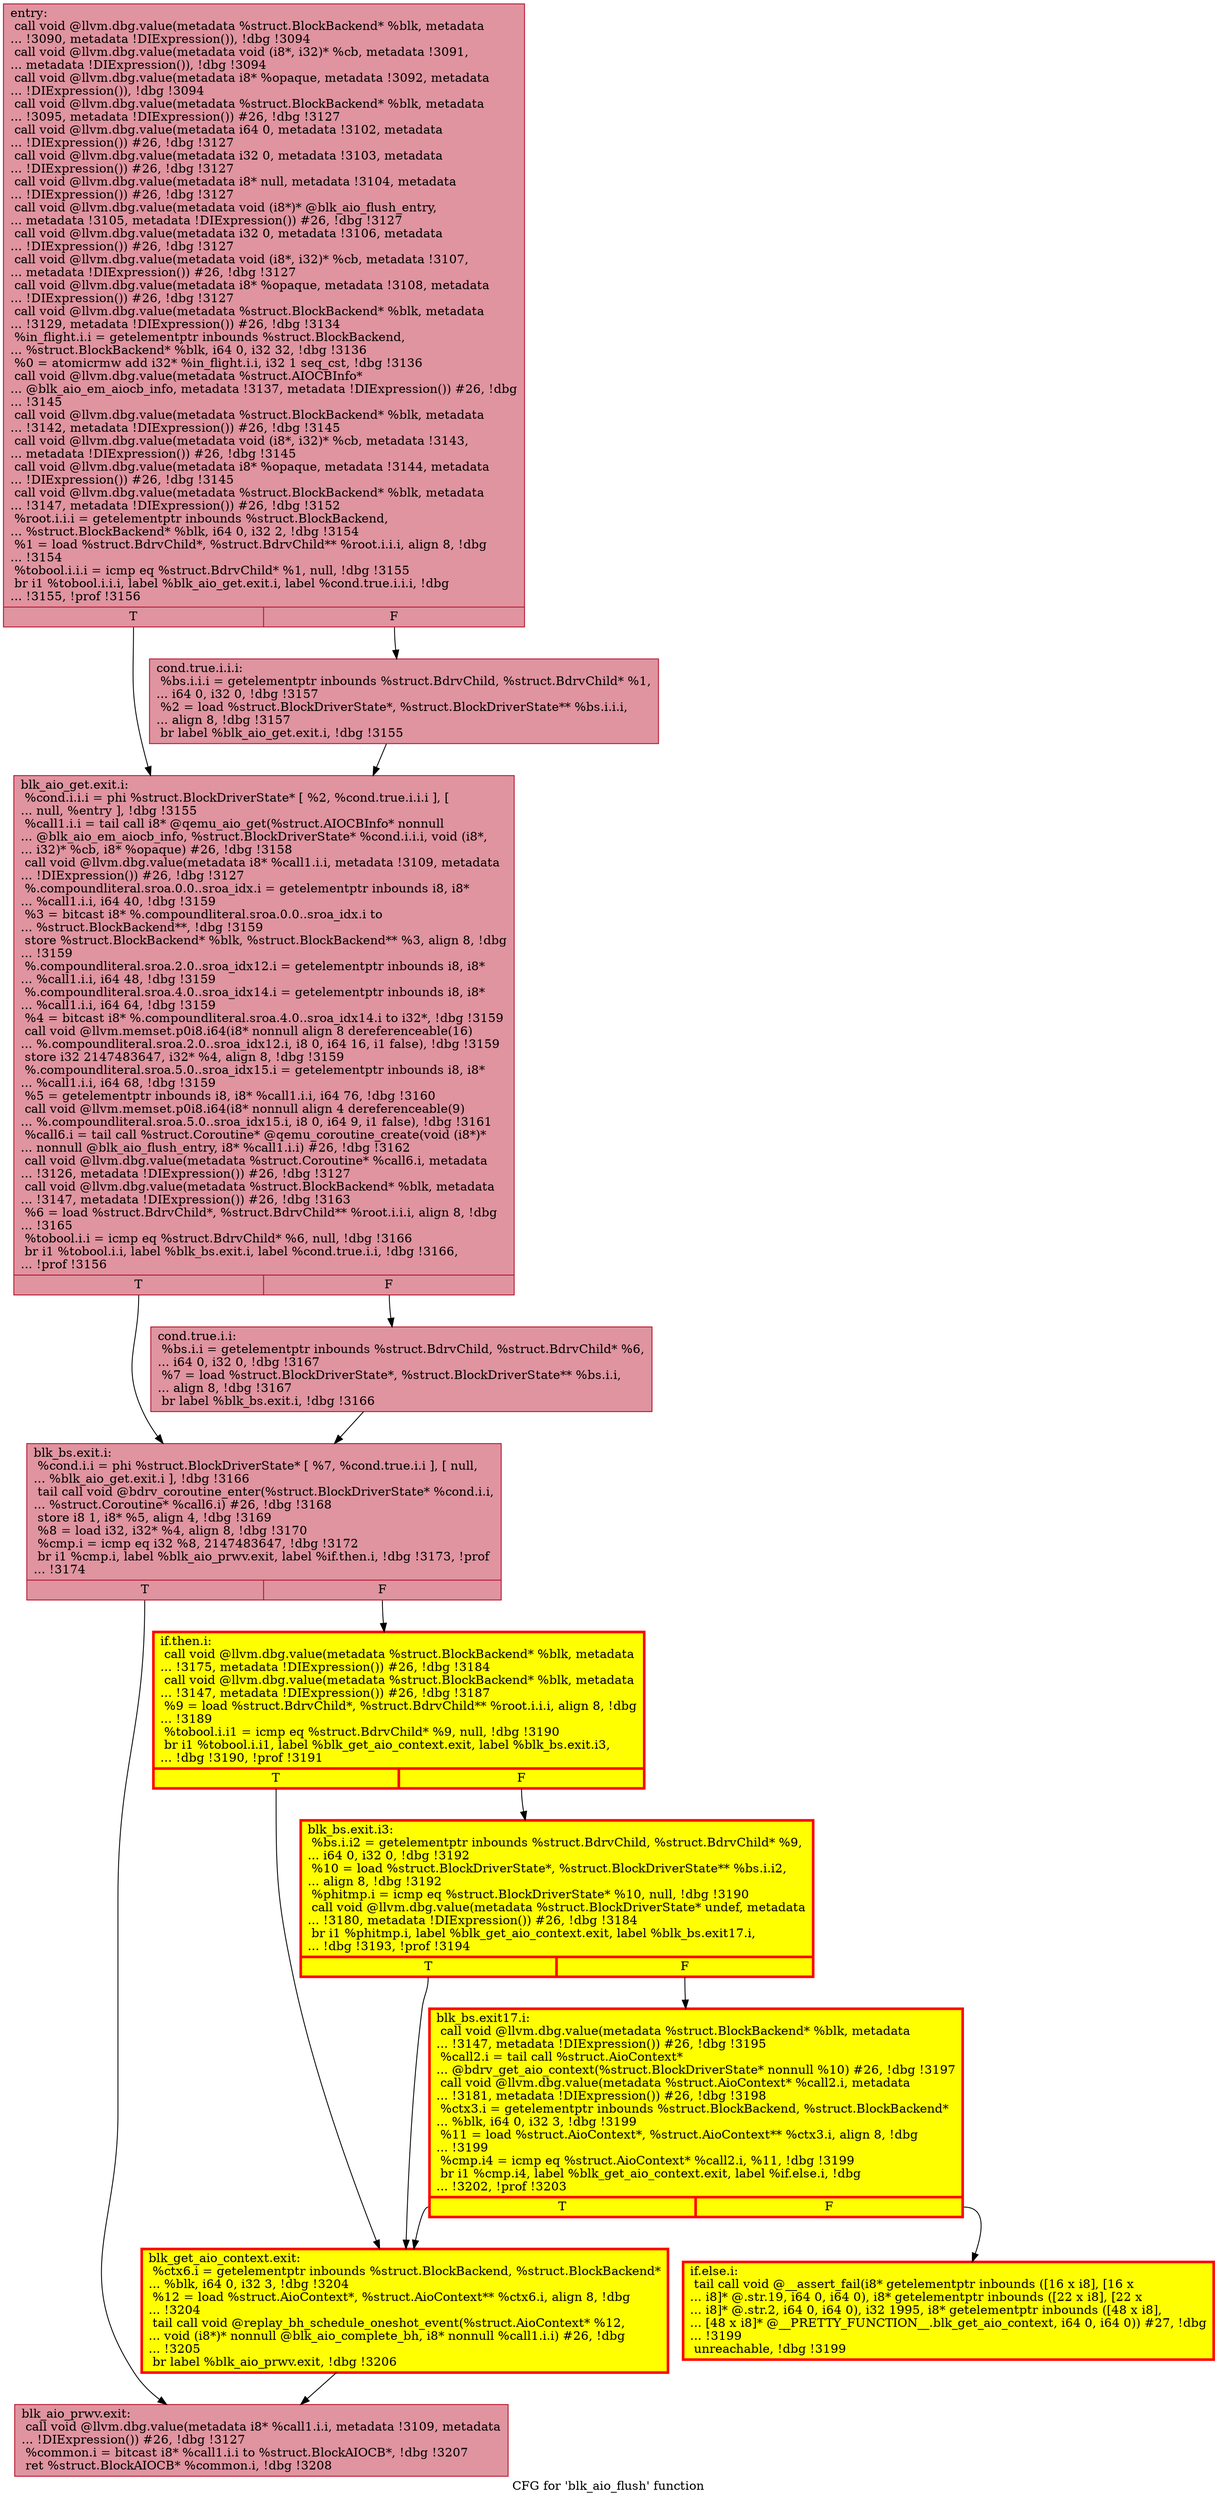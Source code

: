 digraph "CFG for 'blk_aio_flush' function" {
	label="CFG for 'blk_aio_flush' function";

	Node0x55d70fc3c2d0 [shape=record,color="#b70d28ff", style=filled, fillcolor="#b70d2870",label="{entry:\l  call void @llvm.dbg.value(metadata %struct.BlockBackend* %blk, metadata\l... !3090, metadata !DIExpression()), !dbg !3094\l  call void @llvm.dbg.value(metadata void (i8*, i32)* %cb, metadata !3091,\l... metadata !DIExpression()), !dbg !3094\l  call void @llvm.dbg.value(metadata i8* %opaque, metadata !3092, metadata\l... !DIExpression()), !dbg !3094\l  call void @llvm.dbg.value(metadata %struct.BlockBackend* %blk, metadata\l... !3095, metadata !DIExpression()) #26, !dbg !3127\l  call void @llvm.dbg.value(metadata i64 0, metadata !3102, metadata\l... !DIExpression()) #26, !dbg !3127\l  call void @llvm.dbg.value(metadata i32 0, metadata !3103, metadata\l... !DIExpression()) #26, !dbg !3127\l  call void @llvm.dbg.value(metadata i8* null, metadata !3104, metadata\l... !DIExpression()) #26, !dbg !3127\l  call void @llvm.dbg.value(metadata void (i8*)* @blk_aio_flush_entry,\l... metadata !3105, metadata !DIExpression()) #26, !dbg !3127\l  call void @llvm.dbg.value(metadata i32 0, metadata !3106, metadata\l... !DIExpression()) #26, !dbg !3127\l  call void @llvm.dbg.value(metadata void (i8*, i32)* %cb, metadata !3107,\l... metadata !DIExpression()) #26, !dbg !3127\l  call void @llvm.dbg.value(metadata i8* %opaque, metadata !3108, metadata\l... !DIExpression()) #26, !dbg !3127\l  call void @llvm.dbg.value(metadata %struct.BlockBackend* %blk, metadata\l... !3129, metadata !DIExpression()) #26, !dbg !3134\l  %in_flight.i.i = getelementptr inbounds %struct.BlockBackend,\l... %struct.BlockBackend* %blk, i64 0, i32 32, !dbg !3136\l  %0 = atomicrmw add i32* %in_flight.i.i, i32 1 seq_cst, !dbg !3136\l  call void @llvm.dbg.value(metadata %struct.AIOCBInfo*\l... @blk_aio_em_aiocb_info, metadata !3137, metadata !DIExpression()) #26, !dbg\l... !3145\l  call void @llvm.dbg.value(metadata %struct.BlockBackend* %blk, metadata\l... !3142, metadata !DIExpression()) #26, !dbg !3145\l  call void @llvm.dbg.value(metadata void (i8*, i32)* %cb, metadata !3143,\l... metadata !DIExpression()) #26, !dbg !3145\l  call void @llvm.dbg.value(metadata i8* %opaque, metadata !3144, metadata\l... !DIExpression()) #26, !dbg !3145\l  call void @llvm.dbg.value(metadata %struct.BlockBackend* %blk, metadata\l... !3147, metadata !DIExpression()) #26, !dbg !3152\l  %root.i.i.i = getelementptr inbounds %struct.BlockBackend,\l... %struct.BlockBackend* %blk, i64 0, i32 2, !dbg !3154\l  %1 = load %struct.BdrvChild*, %struct.BdrvChild** %root.i.i.i, align 8, !dbg\l... !3154\l  %tobool.i.i.i = icmp eq %struct.BdrvChild* %1, null, !dbg !3155\l  br i1 %tobool.i.i.i, label %blk_aio_get.exit.i, label %cond.true.i.i.i, !dbg\l... !3155, !prof !3156\l|{<s0>T|<s1>F}}"];
	Node0x55d70fc3c2d0:s0 -> Node0x55d71002c470;
	Node0x55d70fc3c2d0:s1 -> Node0x55d71001ce60;
	Node0x55d71001ce60 [shape=record,color="#b70d28ff", style=filled, fillcolor="#b70d2870",label="{cond.true.i.i.i:                                  \l  %bs.i.i.i = getelementptr inbounds %struct.BdrvChild, %struct.BdrvChild* %1,\l... i64 0, i32 0, !dbg !3157\l  %2 = load %struct.BlockDriverState*, %struct.BlockDriverState** %bs.i.i.i,\l... align 8, !dbg !3157\l  br label %blk_aio_get.exit.i, !dbg !3155\l}"];
	Node0x55d71001ce60 -> Node0x55d71002c470;
	Node0x55d71002c470 [shape=record,color="#b70d28ff", style=filled, fillcolor="#b70d2870",label="{blk_aio_get.exit.i:                               \l  %cond.i.i.i = phi %struct.BlockDriverState* [ %2, %cond.true.i.i.i ], [\l... null, %entry ], !dbg !3155\l  %call1.i.i = tail call i8* @qemu_aio_get(%struct.AIOCBInfo* nonnull\l... @blk_aio_em_aiocb_info, %struct.BlockDriverState* %cond.i.i.i, void (i8*,\l... i32)* %cb, i8* %opaque) #26, !dbg !3158\l  call void @llvm.dbg.value(metadata i8* %call1.i.i, metadata !3109, metadata\l... !DIExpression()) #26, !dbg !3127\l  %.compoundliteral.sroa.0.0..sroa_idx.i = getelementptr inbounds i8, i8*\l... %call1.i.i, i64 40, !dbg !3159\l  %3 = bitcast i8* %.compoundliteral.sroa.0.0..sroa_idx.i to\l... %struct.BlockBackend**, !dbg !3159\l  store %struct.BlockBackend* %blk, %struct.BlockBackend** %3, align 8, !dbg\l... !3159\l  %.compoundliteral.sroa.2.0..sroa_idx12.i = getelementptr inbounds i8, i8*\l... %call1.i.i, i64 48, !dbg !3159\l  %.compoundliteral.sroa.4.0..sroa_idx14.i = getelementptr inbounds i8, i8*\l... %call1.i.i, i64 64, !dbg !3159\l  %4 = bitcast i8* %.compoundliteral.sroa.4.0..sroa_idx14.i to i32*, !dbg !3159\l  call void @llvm.memset.p0i8.i64(i8* nonnull align 8 dereferenceable(16)\l... %.compoundliteral.sroa.2.0..sroa_idx12.i, i8 0, i64 16, i1 false), !dbg !3159\l  store i32 2147483647, i32* %4, align 8, !dbg !3159\l  %.compoundliteral.sroa.5.0..sroa_idx15.i = getelementptr inbounds i8, i8*\l... %call1.i.i, i64 68, !dbg !3159\l  %5 = getelementptr inbounds i8, i8* %call1.i.i, i64 76, !dbg !3160\l  call void @llvm.memset.p0i8.i64(i8* nonnull align 4 dereferenceable(9)\l... %.compoundliteral.sroa.5.0..sroa_idx15.i, i8 0, i64 9, i1 false), !dbg !3161\l  %call6.i = tail call %struct.Coroutine* @qemu_coroutine_create(void (i8*)*\l... nonnull @blk_aio_flush_entry, i8* %call1.i.i) #26, !dbg !3162\l  call void @llvm.dbg.value(metadata %struct.Coroutine* %call6.i, metadata\l... !3126, metadata !DIExpression()) #26, !dbg !3127\l  call void @llvm.dbg.value(metadata %struct.BlockBackend* %blk, metadata\l... !3147, metadata !DIExpression()) #26, !dbg !3163\l  %6 = load %struct.BdrvChild*, %struct.BdrvChild** %root.i.i.i, align 8, !dbg\l... !3165\l  %tobool.i.i = icmp eq %struct.BdrvChild* %6, null, !dbg !3166\l  br i1 %tobool.i.i, label %blk_bs.exit.i, label %cond.true.i.i, !dbg !3166,\l... !prof !3156\l|{<s0>T|<s1>F}}"];
	Node0x55d71002c470:s0 -> Node0x55d71002d450;
	Node0x55d71002c470:s1 -> Node0x55d71002b1a0;
	Node0x55d71002b1a0 [shape=record,color="#b70d28ff", style=filled, fillcolor="#b70d2870",label="{cond.true.i.i:                                    \l  %bs.i.i = getelementptr inbounds %struct.BdrvChild, %struct.BdrvChild* %6,\l... i64 0, i32 0, !dbg !3167\l  %7 = load %struct.BlockDriverState*, %struct.BlockDriverState** %bs.i.i,\l... align 8, !dbg !3167\l  br label %blk_bs.exit.i, !dbg !3166\l}"];
	Node0x55d71002b1a0 -> Node0x55d71002d450;
	Node0x55d71002d450 [shape=record,color="#b70d28ff", style=filled, fillcolor="#b70d2870",label="{blk_bs.exit.i:                                    \l  %cond.i.i = phi %struct.BlockDriverState* [ %7, %cond.true.i.i ], [ null,\l... %blk_aio_get.exit.i ], !dbg !3166\l  tail call void @bdrv_coroutine_enter(%struct.BlockDriverState* %cond.i.i,\l... %struct.Coroutine* %call6.i) #26, !dbg !3168\l  store i8 1, i8* %5, align 4, !dbg !3169\l  %8 = load i32, i32* %4, align 8, !dbg !3170\l  %cmp.i = icmp eq i32 %8, 2147483647, !dbg !3172\l  br i1 %cmp.i, label %blk_aio_prwv.exit, label %if.then.i, !dbg !3173, !prof\l... !3174\l|{<s0>T|<s1>F}}"];
	Node0x55d71002d450:s0 -> Node0x55d71002e280;
	Node0x55d71002d450:s1 -> Node0x55d71002c7b0;
	Node0x55d71002c7b0 [shape=record,penwidth=3.0, style="filled", color="red", fillcolor="yellow",label="{if.then.i:                                        \l  call void @llvm.dbg.value(metadata %struct.BlockBackend* %blk, metadata\l... !3175, metadata !DIExpression()) #26, !dbg !3184\l  call void @llvm.dbg.value(metadata %struct.BlockBackend* %blk, metadata\l... !3147, metadata !DIExpression()) #26, !dbg !3187\l  %9 = load %struct.BdrvChild*, %struct.BdrvChild** %root.i.i.i, align 8, !dbg\l... !3189\l  %tobool.i.i1 = icmp eq %struct.BdrvChild* %9, null, !dbg !3190\l  br i1 %tobool.i.i1, label %blk_get_aio_context.exit, label %blk_bs.exit.i3,\l... !dbg !3190, !prof !3191\l|{<s0>T|<s1>F}}"];
	Node0x55d71002c7b0:s0 -> Node0x55d71001b6f0;
	Node0x55d71002c7b0:s1 -> Node0x55d70fe6d750;
	Node0x55d70fe6d750 [shape=record,penwidth=3.0, style="filled", color="red", fillcolor="yellow",label="{blk_bs.exit.i3:                                   \l  %bs.i.i2 = getelementptr inbounds %struct.BdrvChild, %struct.BdrvChild* %9,\l... i64 0, i32 0, !dbg !3192\l  %10 = load %struct.BlockDriverState*, %struct.BlockDriverState** %bs.i.i2,\l... align 8, !dbg !3192\l  %phitmp.i = icmp eq %struct.BlockDriverState* %10, null, !dbg !3190\l  call void @llvm.dbg.value(metadata %struct.BlockDriverState* undef, metadata\l... !3180, metadata !DIExpression()) #26, !dbg !3184\l  br i1 %phitmp.i, label %blk_get_aio_context.exit, label %blk_bs.exit17.i,\l... !dbg !3193, !prof !3194\l|{<s0>T|<s1>F}}"];
	Node0x55d70fe6d750:s0 -> Node0x55d71001b6f0;
	Node0x55d70fe6d750:s1 -> Node0x55d71002c4c0;
	Node0x55d71002c4c0 [shape=record,penwidth=3.0, style="filled", color="red", fillcolor="yellow",label="{blk_bs.exit17.i:                                  \l  call void @llvm.dbg.value(metadata %struct.BlockBackend* %blk, metadata\l... !3147, metadata !DIExpression()) #26, !dbg !3195\l  %call2.i = tail call %struct.AioContext*\l... @bdrv_get_aio_context(%struct.BlockDriverState* nonnull %10) #26, !dbg !3197\l  call void @llvm.dbg.value(metadata %struct.AioContext* %call2.i, metadata\l... !3181, metadata !DIExpression()) #26, !dbg !3198\l  %ctx3.i = getelementptr inbounds %struct.BlockBackend, %struct.BlockBackend*\l... %blk, i64 0, i32 3, !dbg !3199\l  %11 = load %struct.AioContext*, %struct.AioContext** %ctx3.i, align 8, !dbg\l... !3199\l  %cmp.i4 = icmp eq %struct.AioContext* %call2.i, %11, !dbg !3199\l  br i1 %cmp.i4, label %blk_get_aio_context.exit, label %if.else.i, !dbg\l... !3202, !prof !3203\l|{<s0>T|<s1>F}}"];
	Node0x55d71002c4c0:s0 -> Node0x55d71001b6f0;
	Node0x55d71002c4c0:s1 -> Node0x55d70ffefbf0;
	Node0x55d70ffefbf0 [shape=record,penwidth=3.0, style="filled", color="red", fillcolor="yellow",label="{if.else.i:                                        \l  tail call void @__assert_fail(i8* getelementptr inbounds ([16 x i8], [16 x\l... i8]* @.str.19, i64 0, i64 0), i8* getelementptr inbounds ([22 x i8], [22 x\l... i8]* @.str.2, i64 0, i64 0), i32 1995, i8* getelementptr inbounds ([48 x i8],\l... [48 x i8]* @__PRETTY_FUNCTION__.blk_get_aio_context, i64 0, i64 0)) #27, !dbg\l... !3199\l  unreachable, !dbg !3199\l}"];
	Node0x55d71001b6f0 [shape=record,penwidth=3.0, style="filled", color="red", fillcolor="yellow",label="{blk_get_aio_context.exit:                         \l  %ctx6.i = getelementptr inbounds %struct.BlockBackend, %struct.BlockBackend*\l... %blk, i64 0, i32 3, !dbg !3204\l  %12 = load %struct.AioContext*, %struct.AioContext** %ctx6.i, align 8, !dbg\l... !3204\l  tail call void @replay_bh_schedule_oneshot_event(%struct.AioContext* %12,\l... void (i8*)* nonnull @blk_aio_complete_bh, i8* nonnull %call1.i.i) #26, !dbg\l... !3205\l  br label %blk_aio_prwv.exit, !dbg !3206\l}"];
	Node0x55d71001b6f0 -> Node0x55d71002e280;
	Node0x55d71002e280 [shape=record,color="#b70d28ff", style=filled, fillcolor="#b70d2870",label="{blk_aio_prwv.exit:                                \l  call void @llvm.dbg.value(metadata i8* %call1.i.i, metadata !3109, metadata\l... !DIExpression()) #26, !dbg !3127\l  %common.i = bitcast i8* %call1.i.i to %struct.BlockAIOCB*, !dbg !3207\l  ret %struct.BlockAIOCB* %common.i, !dbg !3208\l}"];
}
